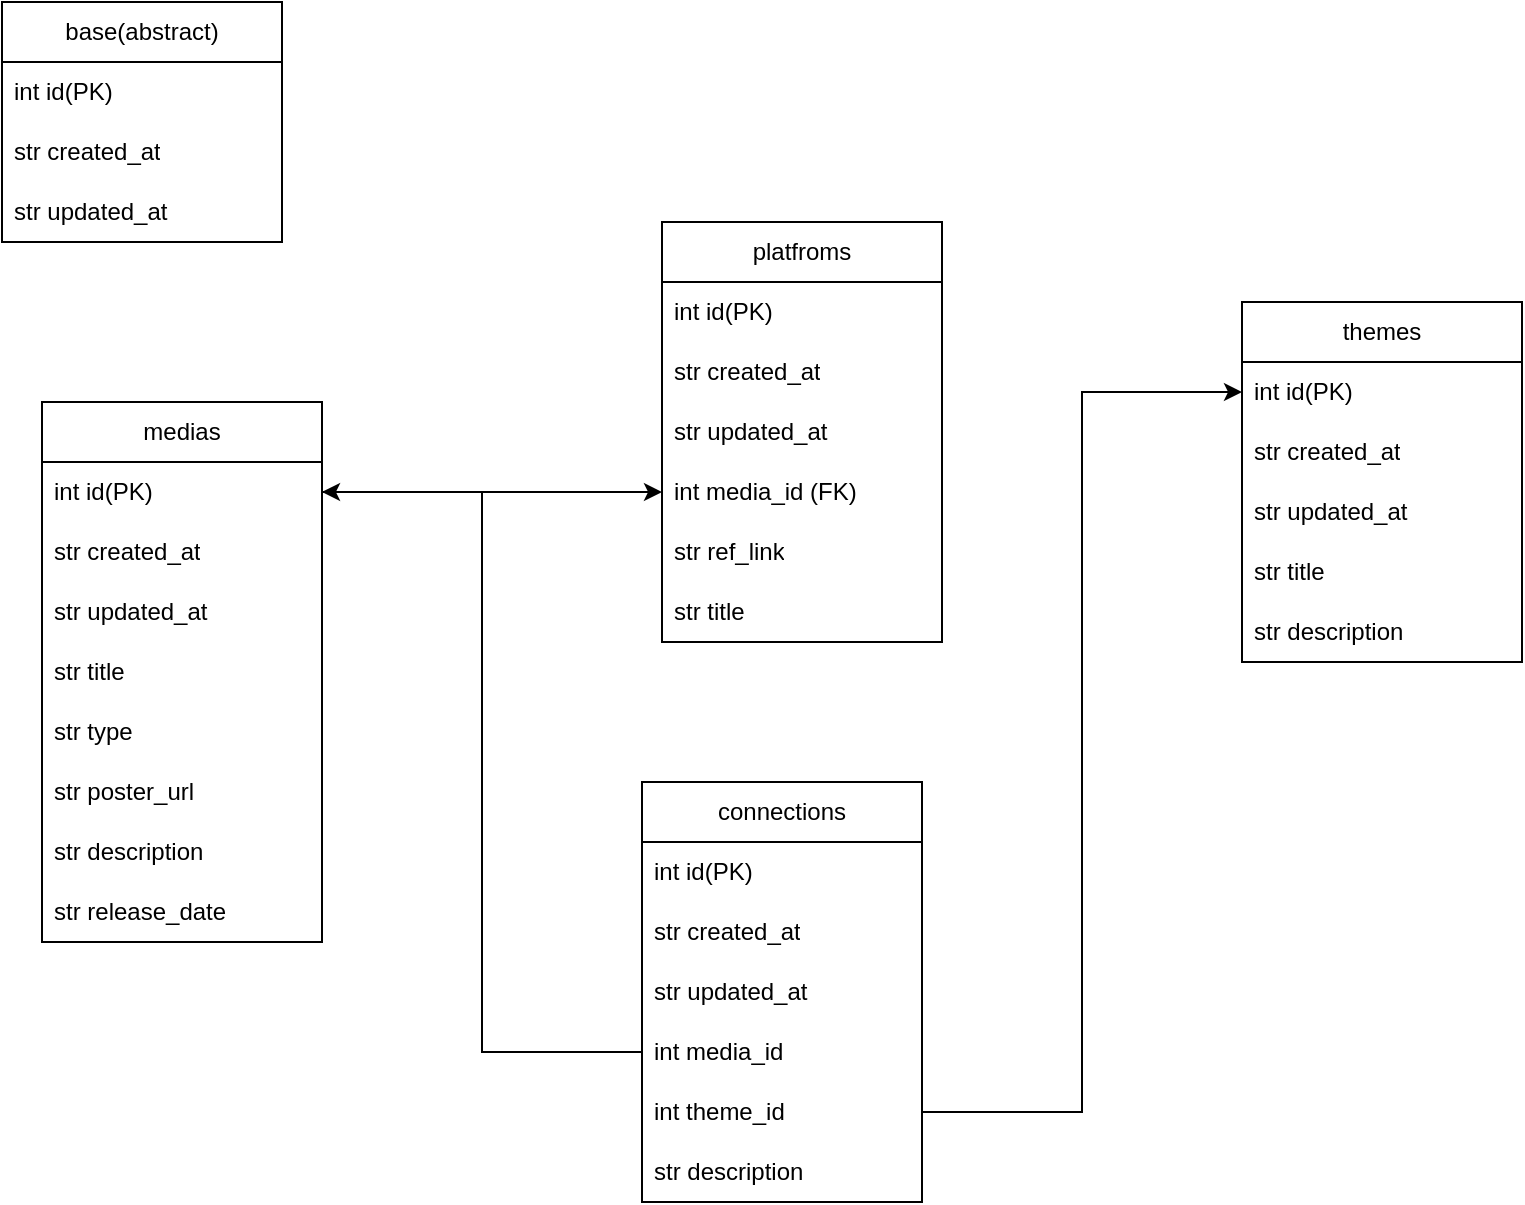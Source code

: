 <mxfile version="26.2.2">
  <diagram id="C5RBs43oDa-KdzZeNtuy" name="Page-1">
    <mxGraphModel dx="1428" dy="841" grid="1" gridSize="10" guides="1" tooltips="1" connect="1" arrows="1" fold="1" page="1" pageScale="1" pageWidth="827" pageHeight="1169" background="none" math="0" shadow="0">
      <root>
        <mxCell id="WIyWlLk6GJQsqaUBKTNV-0" />
        <mxCell id="WIyWlLk6GJQsqaUBKTNV-1" parent="WIyWlLk6GJQsqaUBKTNV-0" />
        <mxCell id="OeTTzbJbvy8qAb9c0nT7-0" value="medias" style="swimlane;fontStyle=0;childLayout=stackLayout;horizontal=1;startSize=30;horizontalStack=0;resizeParent=1;resizeParentMax=0;resizeLast=0;collapsible=1;marginBottom=0;whiteSpace=wrap;html=1;" parent="WIyWlLk6GJQsqaUBKTNV-1" vertex="1">
          <mxGeometry x="60" y="240" width="140" height="270" as="geometry" />
        </mxCell>
        <mxCell id="OeTTzbJbvy8qAb9c0nT7-1" value="int id(PK)" style="text;strokeColor=none;fillColor=none;align=left;verticalAlign=middle;spacingLeft=4;spacingRight=4;overflow=hidden;points=[[0,0.5],[1,0.5]];portConstraint=eastwest;rotatable=0;whiteSpace=wrap;html=1;" parent="OeTTzbJbvy8qAb9c0nT7-0" vertex="1">
          <mxGeometry y="30" width="140" height="30" as="geometry" />
        </mxCell>
        <mxCell id="OeTTzbJbvy8qAb9c0nT7-2" value="str created_at" style="text;strokeColor=none;fillColor=none;align=left;verticalAlign=middle;spacingLeft=4;spacingRight=4;overflow=hidden;points=[[0,0.5],[1,0.5]];portConstraint=eastwest;rotatable=0;whiteSpace=wrap;html=1;" parent="OeTTzbJbvy8qAb9c0nT7-0" vertex="1">
          <mxGeometry y="60" width="140" height="30" as="geometry" />
        </mxCell>
        <mxCell id="OeTTzbJbvy8qAb9c0nT7-3" value="str updated_at" style="text;strokeColor=none;fillColor=none;align=left;verticalAlign=middle;spacingLeft=4;spacingRight=4;overflow=hidden;points=[[0,0.5],[1,0.5]];portConstraint=eastwest;rotatable=0;whiteSpace=wrap;html=1;" parent="OeTTzbJbvy8qAb9c0nT7-0" vertex="1">
          <mxGeometry y="90" width="140" height="30" as="geometry" />
        </mxCell>
        <mxCell id="OeTTzbJbvy8qAb9c0nT7-4" value="str title" style="text;strokeColor=none;fillColor=none;align=left;verticalAlign=middle;spacingLeft=4;spacingRight=4;overflow=hidden;points=[[0,0.5],[1,0.5]];portConstraint=eastwest;rotatable=0;whiteSpace=wrap;html=1;" parent="OeTTzbJbvy8qAb9c0nT7-0" vertex="1">
          <mxGeometry y="120" width="140" height="30" as="geometry" />
        </mxCell>
        <mxCell id="OeTTzbJbvy8qAb9c0nT7-6" value="str type" style="text;strokeColor=none;fillColor=none;align=left;verticalAlign=middle;spacingLeft=4;spacingRight=4;overflow=hidden;points=[[0,0.5],[1,0.5]];portConstraint=eastwest;rotatable=0;whiteSpace=wrap;html=1;" parent="OeTTzbJbvy8qAb9c0nT7-0" vertex="1">
          <mxGeometry y="150" width="140" height="30" as="geometry" />
        </mxCell>
        <mxCell id="OeTTzbJbvy8qAb9c0nT7-7" value="str poster_url" style="text;strokeColor=none;fillColor=none;align=left;verticalAlign=middle;spacingLeft=4;spacingRight=4;overflow=hidden;points=[[0,0.5],[1,0.5]];portConstraint=eastwest;rotatable=0;whiteSpace=wrap;html=1;" parent="OeTTzbJbvy8qAb9c0nT7-0" vertex="1">
          <mxGeometry y="180" width="140" height="30" as="geometry" />
        </mxCell>
        <mxCell id="OeTTzbJbvy8qAb9c0nT7-8" value="str description" style="text;strokeColor=none;fillColor=none;align=left;verticalAlign=middle;spacingLeft=4;spacingRight=4;overflow=hidden;points=[[0,0.5],[1,0.5]];portConstraint=eastwest;rotatable=0;whiteSpace=wrap;html=1;" parent="OeTTzbJbvy8qAb9c0nT7-0" vertex="1">
          <mxGeometry y="210" width="140" height="30" as="geometry" />
        </mxCell>
        <mxCell id="OeTTzbJbvy8qAb9c0nT7-9" value="str release_date" style="text;strokeColor=none;fillColor=none;align=left;verticalAlign=middle;spacingLeft=4;spacingRight=4;overflow=hidden;points=[[0,0.5],[1,0.5]];portConstraint=eastwest;rotatable=0;whiteSpace=wrap;html=1;" parent="OeTTzbJbvy8qAb9c0nT7-0" vertex="1">
          <mxGeometry y="240" width="140" height="30" as="geometry" />
        </mxCell>
        <mxCell id="OeTTzbJbvy8qAb9c0nT7-10" value="base(abstract)" style="swimlane;fontStyle=0;childLayout=stackLayout;horizontal=1;startSize=30;horizontalStack=0;resizeParent=1;resizeParentMax=0;resizeLast=0;collapsible=1;marginBottom=0;whiteSpace=wrap;html=1;" parent="WIyWlLk6GJQsqaUBKTNV-1" vertex="1">
          <mxGeometry x="40" y="40" width="140" height="120" as="geometry" />
        </mxCell>
        <mxCell id="OeTTzbJbvy8qAb9c0nT7-11" value="int id(PK)" style="text;strokeColor=none;fillColor=none;align=left;verticalAlign=middle;spacingLeft=4;spacingRight=4;overflow=hidden;points=[[0,0.5],[1,0.5]];portConstraint=eastwest;rotatable=0;whiteSpace=wrap;html=1;" parent="OeTTzbJbvy8qAb9c0nT7-10" vertex="1">
          <mxGeometry y="30" width="140" height="30" as="geometry" />
        </mxCell>
        <mxCell id="OeTTzbJbvy8qAb9c0nT7-12" value="str created_at" style="text;strokeColor=none;fillColor=none;align=left;verticalAlign=middle;spacingLeft=4;spacingRight=4;overflow=hidden;points=[[0,0.5],[1,0.5]];portConstraint=eastwest;rotatable=0;whiteSpace=wrap;html=1;" parent="OeTTzbJbvy8qAb9c0nT7-10" vertex="1">
          <mxGeometry y="60" width="140" height="30" as="geometry" />
        </mxCell>
        <mxCell id="OeTTzbJbvy8qAb9c0nT7-13" value="str updated_at" style="text;strokeColor=none;fillColor=none;align=left;verticalAlign=middle;spacingLeft=4;spacingRight=4;overflow=hidden;points=[[0,0.5],[1,0.5]];portConstraint=eastwest;rotatable=0;whiteSpace=wrap;html=1;" parent="OeTTzbJbvy8qAb9c0nT7-10" vertex="1">
          <mxGeometry y="90" width="140" height="30" as="geometry" />
        </mxCell>
        <mxCell id="OeTTzbJbvy8qAb9c0nT7-18" value="themes" style="swimlane;fontStyle=0;childLayout=stackLayout;horizontal=1;startSize=30;horizontalStack=0;resizeParent=1;resizeParentMax=0;resizeLast=0;collapsible=1;marginBottom=0;whiteSpace=wrap;html=1;" parent="WIyWlLk6GJQsqaUBKTNV-1" vertex="1">
          <mxGeometry x="660" y="190" width="140" height="180" as="geometry" />
        </mxCell>
        <mxCell id="OeTTzbJbvy8qAb9c0nT7-19" value="int id(PK)" style="text;strokeColor=none;fillColor=none;align=left;verticalAlign=middle;spacingLeft=4;spacingRight=4;overflow=hidden;points=[[0,0.5],[1,0.5]];portConstraint=eastwest;rotatable=0;whiteSpace=wrap;html=1;" parent="OeTTzbJbvy8qAb9c0nT7-18" vertex="1">
          <mxGeometry y="30" width="140" height="30" as="geometry" />
        </mxCell>
        <mxCell id="OeTTzbJbvy8qAb9c0nT7-20" value="str created_at" style="text;strokeColor=none;fillColor=none;align=left;verticalAlign=middle;spacingLeft=4;spacingRight=4;overflow=hidden;points=[[0,0.5],[1,0.5]];portConstraint=eastwest;rotatable=0;whiteSpace=wrap;html=1;" parent="OeTTzbJbvy8qAb9c0nT7-18" vertex="1">
          <mxGeometry y="60" width="140" height="30" as="geometry" />
        </mxCell>
        <mxCell id="OeTTzbJbvy8qAb9c0nT7-21" value="str updated_at" style="text;strokeColor=none;fillColor=none;align=left;verticalAlign=middle;spacingLeft=4;spacingRight=4;overflow=hidden;points=[[0,0.5],[1,0.5]];portConstraint=eastwest;rotatable=0;whiteSpace=wrap;html=1;" parent="OeTTzbJbvy8qAb9c0nT7-18" vertex="1">
          <mxGeometry y="90" width="140" height="30" as="geometry" />
        </mxCell>
        <mxCell id="OeTTzbJbvy8qAb9c0nT7-22" value="str title" style="text;strokeColor=none;fillColor=none;align=left;verticalAlign=middle;spacingLeft=4;spacingRight=4;overflow=hidden;points=[[0,0.5],[1,0.5]];portConstraint=eastwest;rotatable=0;whiteSpace=wrap;html=1;" parent="OeTTzbJbvy8qAb9c0nT7-18" vertex="1">
          <mxGeometry y="120" width="140" height="30" as="geometry" />
        </mxCell>
        <mxCell id="OeTTzbJbvy8qAb9c0nT7-23" value="str description" style="text;strokeColor=none;fillColor=none;align=left;verticalAlign=middle;spacingLeft=4;spacingRight=4;overflow=hidden;points=[[0,0.5],[1,0.5]];portConstraint=eastwest;rotatable=0;whiteSpace=wrap;html=1;" parent="OeTTzbJbvy8qAb9c0nT7-18" vertex="1">
          <mxGeometry y="150" width="140" height="30" as="geometry" />
        </mxCell>
        <mxCell id="OeTTzbJbvy8qAb9c0nT7-28" value="platfroms" style="swimlane;fontStyle=0;childLayout=stackLayout;horizontal=1;startSize=30;horizontalStack=0;resizeParent=1;resizeParentMax=0;resizeLast=0;collapsible=1;marginBottom=0;whiteSpace=wrap;html=1;" parent="WIyWlLk6GJQsqaUBKTNV-1" vertex="1">
          <mxGeometry x="370" y="150" width="140" height="210" as="geometry" />
        </mxCell>
        <mxCell id="OeTTzbJbvy8qAb9c0nT7-29" value="int id(PK)" style="text;strokeColor=none;fillColor=none;align=left;verticalAlign=middle;spacingLeft=4;spacingRight=4;overflow=hidden;points=[[0,0.5],[1,0.5]];portConstraint=eastwest;rotatable=0;whiteSpace=wrap;html=1;" parent="OeTTzbJbvy8qAb9c0nT7-28" vertex="1">
          <mxGeometry y="30" width="140" height="30" as="geometry" />
        </mxCell>
        <mxCell id="OeTTzbJbvy8qAb9c0nT7-30" value="str created_at" style="text;strokeColor=none;fillColor=none;align=left;verticalAlign=middle;spacingLeft=4;spacingRight=4;overflow=hidden;points=[[0,0.5],[1,0.5]];portConstraint=eastwest;rotatable=0;whiteSpace=wrap;html=1;" parent="OeTTzbJbvy8qAb9c0nT7-28" vertex="1">
          <mxGeometry y="60" width="140" height="30" as="geometry" />
        </mxCell>
        <mxCell id="OeTTzbJbvy8qAb9c0nT7-31" value="str updated_at" style="text;strokeColor=none;fillColor=none;align=left;verticalAlign=middle;spacingLeft=4;spacingRight=4;overflow=hidden;points=[[0,0.5],[1,0.5]];portConstraint=eastwest;rotatable=0;whiteSpace=wrap;html=1;" parent="OeTTzbJbvy8qAb9c0nT7-28" vertex="1">
          <mxGeometry y="90" width="140" height="30" as="geometry" />
        </mxCell>
        <mxCell id="OeTTzbJbvy8qAb9c0nT7-32" value="int media_id (FK)" style="text;strokeColor=none;fillColor=none;align=left;verticalAlign=middle;spacingLeft=4;spacingRight=4;overflow=hidden;points=[[0,0.5],[1,0.5]];portConstraint=eastwest;rotatable=0;whiteSpace=wrap;html=1;" parent="OeTTzbJbvy8qAb9c0nT7-28" vertex="1">
          <mxGeometry y="120" width="140" height="30" as="geometry" />
        </mxCell>
        <mxCell id="OeTTzbJbvy8qAb9c0nT7-34" value="str ref_link" style="text;strokeColor=none;fillColor=none;align=left;verticalAlign=middle;spacingLeft=4;spacingRight=4;overflow=hidden;points=[[0,0.5],[1,0.5]];portConstraint=eastwest;rotatable=0;whiteSpace=wrap;html=1;" parent="OeTTzbJbvy8qAb9c0nT7-28" vertex="1">
          <mxGeometry y="150" width="140" height="30" as="geometry" />
        </mxCell>
        <mxCell id="OeTTzbJbvy8qAb9c0nT7-44" value="str title" style="text;strokeColor=none;fillColor=none;align=left;verticalAlign=middle;spacingLeft=4;spacingRight=4;overflow=hidden;points=[[0,0.5],[1,0.5]];portConstraint=eastwest;rotatable=0;whiteSpace=wrap;html=1;" parent="OeTTzbJbvy8qAb9c0nT7-28" vertex="1">
          <mxGeometry y="180" width="140" height="30" as="geometry" />
        </mxCell>
        <mxCell id="OeTTzbJbvy8qAb9c0nT7-33" style="edgeStyle=orthogonalEdgeStyle;rounded=0;orthogonalLoop=1;jettySize=auto;html=1;exitX=1;exitY=0.5;exitDx=0;exitDy=0;entryX=0;entryY=0.5;entryDx=0;entryDy=0;" parent="WIyWlLk6GJQsqaUBKTNV-1" source="OeTTzbJbvy8qAb9c0nT7-1" target="OeTTzbJbvy8qAb9c0nT7-32" edge="1">
          <mxGeometry relative="1" as="geometry" />
        </mxCell>
        <mxCell id="OeTTzbJbvy8qAb9c0nT7-35" value="connections" style="swimlane;fontStyle=0;childLayout=stackLayout;horizontal=1;startSize=30;horizontalStack=0;resizeParent=1;resizeParentMax=0;resizeLast=0;collapsible=1;marginBottom=0;whiteSpace=wrap;html=1;" parent="WIyWlLk6GJQsqaUBKTNV-1" vertex="1">
          <mxGeometry x="360" y="430" width="140" height="210" as="geometry" />
        </mxCell>
        <mxCell id="OeTTzbJbvy8qAb9c0nT7-36" value="int id(PK)" style="text;strokeColor=none;fillColor=none;align=left;verticalAlign=middle;spacingLeft=4;spacingRight=4;overflow=hidden;points=[[0,0.5],[1,0.5]];portConstraint=eastwest;rotatable=0;whiteSpace=wrap;html=1;" parent="OeTTzbJbvy8qAb9c0nT7-35" vertex="1">
          <mxGeometry y="30" width="140" height="30" as="geometry" />
        </mxCell>
        <mxCell id="OeTTzbJbvy8qAb9c0nT7-37" value="str created_at" style="text;strokeColor=none;fillColor=none;align=left;verticalAlign=middle;spacingLeft=4;spacingRight=4;overflow=hidden;points=[[0,0.5],[1,0.5]];portConstraint=eastwest;rotatable=0;whiteSpace=wrap;html=1;" parent="OeTTzbJbvy8qAb9c0nT7-35" vertex="1">
          <mxGeometry y="60" width="140" height="30" as="geometry" />
        </mxCell>
        <mxCell id="OeTTzbJbvy8qAb9c0nT7-38" value="str updated_at" style="text;strokeColor=none;fillColor=none;align=left;verticalAlign=middle;spacingLeft=4;spacingRight=4;overflow=hidden;points=[[0,0.5],[1,0.5]];portConstraint=eastwest;rotatable=0;whiteSpace=wrap;html=1;" parent="OeTTzbJbvy8qAb9c0nT7-35" vertex="1">
          <mxGeometry y="90" width="140" height="30" as="geometry" />
        </mxCell>
        <mxCell id="OeTTzbJbvy8qAb9c0nT7-39" value="int media_id" style="text;strokeColor=none;fillColor=none;align=left;verticalAlign=middle;spacingLeft=4;spacingRight=4;overflow=hidden;points=[[0,0.5],[1,0.5]];portConstraint=eastwest;rotatable=0;whiteSpace=wrap;html=1;" parent="OeTTzbJbvy8qAb9c0nT7-35" vertex="1">
          <mxGeometry y="120" width="140" height="30" as="geometry" />
        </mxCell>
        <mxCell id="OeTTzbJbvy8qAb9c0nT7-40" value="int theme_id" style="text;strokeColor=none;fillColor=none;align=left;verticalAlign=middle;spacingLeft=4;spacingRight=4;overflow=hidden;points=[[0,0.5],[1,0.5]];portConstraint=eastwest;rotatable=0;whiteSpace=wrap;html=1;" parent="OeTTzbJbvy8qAb9c0nT7-35" vertex="1">
          <mxGeometry y="150" width="140" height="30" as="geometry" />
        </mxCell>
        <mxCell id="OeTTzbJbvy8qAb9c0nT7-43" value="str description" style="text;strokeColor=none;fillColor=none;align=left;verticalAlign=middle;spacingLeft=4;spacingRight=4;overflow=hidden;points=[[0,0.5],[1,0.5]];portConstraint=eastwest;rotatable=0;whiteSpace=wrap;html=1;" parent="OeTTzbJbvy8qAb9c0nT7-35" vertex="1">
          <mxGeometry y="180" width="140" height="30" as="geometry" />
        </mxCell>
        <mxCell id="OeTTzbJbvy8qAb9c0nT7-41" style="edgeStyle=orthogonalEdgeStyle;rounded=0;orthogonalLoop=1;jettySize=auto;html=1;exitX=0;exitY=0.5;exitDx=0;exitDy=0;entryX=1;entryY=0.5;entryDx=0;entryDy=0;" parent="WIyWlLk6GJQsqaUBKTNV-1" source="OeTTzbJbvy8qAb9c0nT7-39" target="OeTTzbJbvy8qAb9c0nT7-1" edge="1">
          <mxGeometry relative="1" as="geometry">
            <mxPoint x="280" y="310" as="targetPoint" />
          </mxGeometry>
        </mxCell>
        <mxCell id="OeTTzbJbvy8qAb9c0nT7-42" style="edgeStyle=orthogonalEdgeStyle;rounded=0;orthogonalLoop=1;jettySize=auto;html=1;exitX=1;exitY=0.5;exitDx=0;exitDy=0;entryX=0;entryY=0.5;entryDx=0;entryDy=0;" parent="WIyWlLk6GJQsqaUBKTNV-1" source="OeTTzbJbvy8qAb9c0nT7-40" target="OeTTzbJbvy8qAb9c0nT7-19" edge="1">
          <mxGeometry relative="1" as="geometry" />
        </mxCell>
      </root>
    </mxGraphModel>
  </diagram>
</mxfile>
